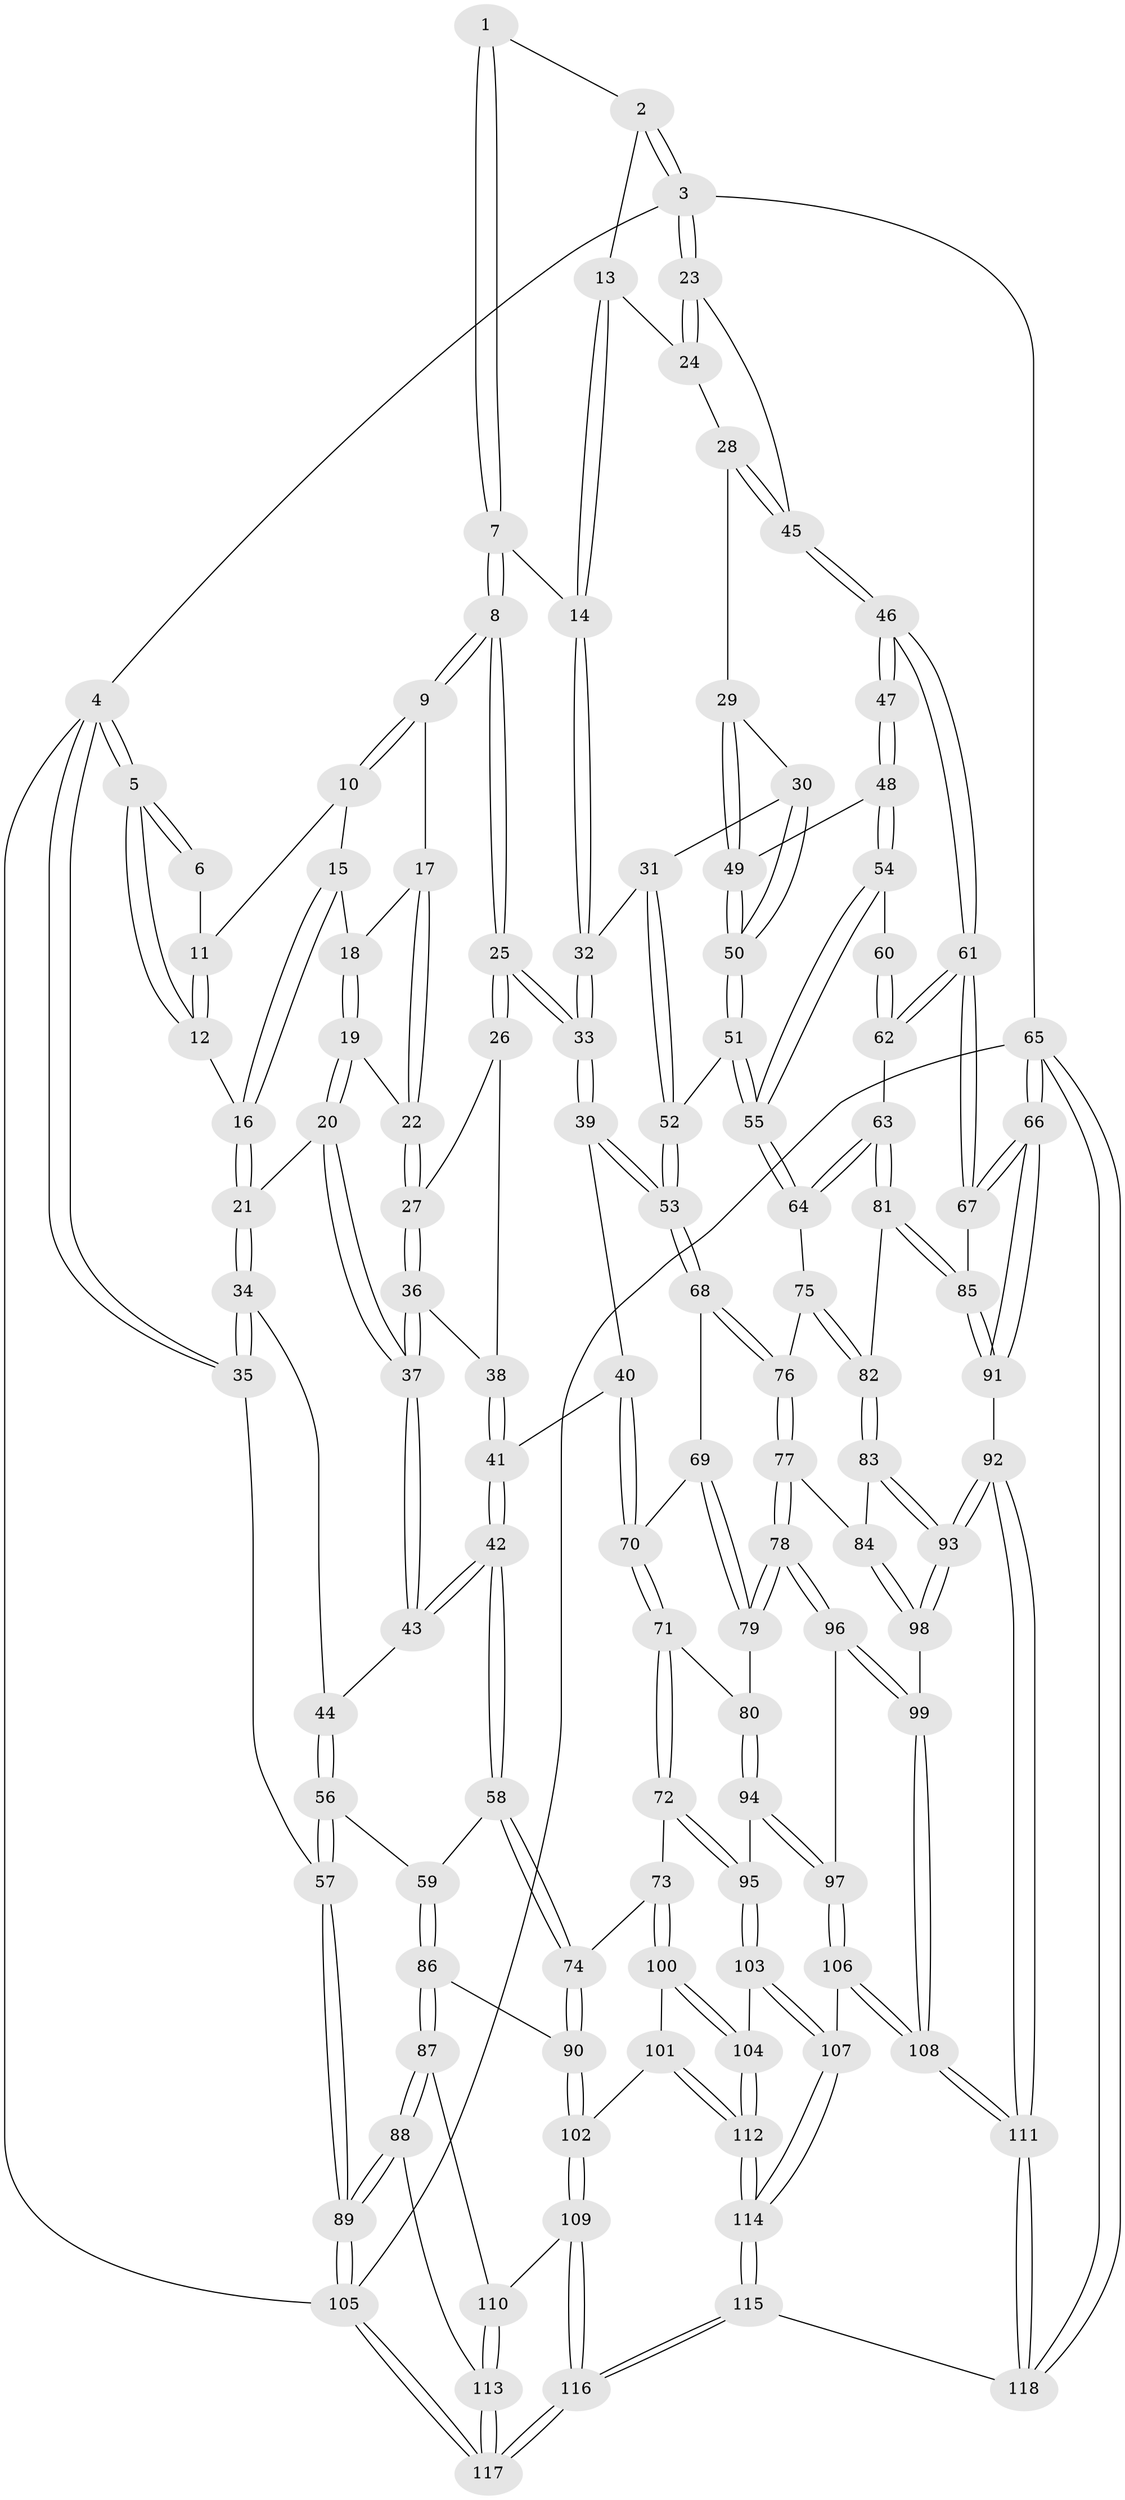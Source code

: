 // coarse degree distribution, {3: 0.08823529411764706, 4: 0.5, 6: 0.16176470588235295, 2: 0.014705882352941176, 5: 0.23529411764705882}
// Generated by graph-tools (version 1.1) at 2025/42/03/06/25 10:42:27]
// undirected, 118 vertices, 292 edges
graph export_dot {
graph [start="1"]
  node [color=gray90,style=filled];
  1 [pos="+0.49542925512943065+0"];
  2 [pos="+0.764511024599027+0"];
  3 [pos="+1+0"];
  4 [pos="+0+0"];
  5 [pos="+0+0"];
  6 [pos="+0.22533270934575372+0"];
  7 [pos="+0.4891868139129546+0.036872026300430225"];
  8 [pos="+0.4648094812579839+0.12894995607706497"];
  9 [pos="+0.3532871060633414+0.07796804475787061"];
  10 [pos="+0.23302738893938743+0"];
  11 [pos="+0.22667521881184083+0"];
  12 [pos="+0.09891954638542708+0.060526596472699166"];
  13 [pos="+0.7600999675940148+0"];
  14 [pos="+0.7196319535893808+0.05172937941197768"];
  15 [pos="+0.21529126712263613+0.041827703702609166"];
  16 [pos="+0.10121381775428134+0.10311268536847827"];
  17 [pos="+0.3318585878383073+0.08543604321637455"];
  18 [pos="+0.23158172685794462+0.08086497242929433"];
  19 [pos="+0.22831906013037065+0.12249166448494639"];
  20 [pos="+0.1432505294924481+0.18516437230610563"];
  21 [pos="+0.06959584078436085+0.1718332245962344"];
  22 [pos="+0.27272794558414204+0.15688613913938423"];
  23 [pos="+1+0"];
  24 [pos="+0.8451689191827212+0.07241671756651276"];
  25 [pos="+0.4796046185019073+0.1946260644509973"];
  26 [pos="+0.3336748816427191+0.1808691201674636"];
  27 [pos="+0.27539695562838745+0.16208065768555904"];
  28 [pos="+0.8910790900325756+0.21268919612646128"];
  29 [pos="+0.8876163968919843+0.2157562409337322"];
  30 [pos="+0.7046093806229375+0.22129086712773302"];
  31 [pos="+0.681931274509212+0.21196891575918236"];
  32 [pos="+0.6654979774376596+0.2028379542358918"];
  33 [pos="+0.5068785056689061+0.24872632308249712"];
  34 [pos="+0+0.21121136160584406"];
  35 [pos="+0+0.21988307616026886"];
  36 [pos="+0.24764598568499455+0.22718054841854926"];
  37 [pos="+0.2065219408633533+0.2445250248845382"];
  38 [pos="+0.27612065082204357+0.2370539896520064"];
  39 [pos="+0.4966543352634104+0.2791619278025107"];
  40 [pos="+0.43562985134926996+0.351678149256033"];
  41 [pos="+0.4339899935663457+0.352420951139017"];
  42 [pos="+0.36621978904725855+0.3986989346231322"];
  43 [pos="+0.207750600418277+0.3385644886880351"];
  44 [pos="+0.15558976625644583+0.36080717811429647"];
  45 [pos="+1+0.16602765026385885"];
  46 [pos="+1+0.3746992794064374"];
  47 [pos="+0.9923919273929999+0.39860953542667227"];
  48 [pos="+0.9244431839315268+0.3585284880756786"];
  49 [pos="+0.875938995384238+0.30615417483648844"];
  50 [pos="+0.7917882904293542+0.3820781971627346"];
  51 [pos="+0.7789427846524034+0.43756087959271905"];
  52 [pos="+0.7104939333860697+0.4440816763425627"];
  53 [pos="+0.689095931218431+0.44958344705553904"];
  54 [pos="+0.8434359494074504+0.43442817456225924"];
  55 [pos="+0.7922453171729842+0.4495843305345944"];
  56 [pos="+0.09155127905547776+0.507101635999596"];
  57 [pos="+0+0.524950782962751"];
  58 [pos="+0.29706682450619754+0.5572500603528645"];
  59 [pos="+0.16297105324120142+0.5472445225990828"];
  60 [pos="+0.9563083853378449+0.4279539482822401"];
  61 [pos="+1+0.5754162707493812"];
  62 [pos="+0.90779361004884+0.5381884724655964"];
  63 [pos="+0.8728070628185348+0.5516413383608045"];
  64 [pos="+0.813568374574249+0.49310459395853523"];
  65 [pos="+1+1"];
  66 [pos="+1+1"];
  67 [pos="+1+0.6125077978763703"];
  68 [pos="+0.65900502467595+0.5002544480734931"];
  69 [pos="+0.6486863923401186+0.5082044092868404"];
  70 [pos="+0.5389744047828755+0.5315908008366789"];
  71 [pos="+0.5162942698931337+0.6100153660180013"];
  72 [pos="+0.44083206278396103+0.6527156061574871"];
  73 [pos="+0.3762320662535595+0.6508301650481616"];
  74 [pos="+0.3257532151660445+0.6114844995843055"];
  75 [pos="+0.7406033154790188+0.5826031612262333"];
  76 [pos="+0.7272018614612256+0.5859806270174666"];
  77 [pos="+0.6831198863160445+0.6630330442580662"];
  78 [pos="+0.6641519039305849+0.6655723680601004"];
  79 [pos="+0.6482415567319922+0.6576122720351648"];
  80 [pos="+0.6030982530738551+0.6562832869579711"];
  81 [pos="+0.8644242691694606+0.6322116311819359"];
  82 [pos="+0.8314982923206987+0.6483017846685153"];
  83 [pos="+0.791576049240306+0.6855761717468821"];
  84 [pos="+0.7209832191073494+0.6781466511235938"];
  85 [pos="+0.9241171703965784+0.680172934349721"];
  86 [pos="+0.1274535004843813+0.7194341054633722"];
  87 [pos="+0+0.7295957167076095"];
  88 [pos="+0+0.712720251027023"];
  89 [pos="+0+0.7121475225860254"];
  90 [pos="+0.18636949765062352+0.7660872366405135"];
  91 [pos="+0.9090993885756028+0.8791922422720009"];
  92 [pos="+0.8364743455339396+0.8526875077780691"];
  93 [pos="+0.8058214452277881+0.823538344690159"];
  94 [pos="+0.577804668428131+0.7189222204003689"];
  95 [pos="+0.5008061618714774+0.7487455138808885"];
  96 [pos="+0.6590388714360547+0.7156473514791656"];
  97 [pos="+0.6049339865822774+0.7885710047511367"];
  98 [pos="+0.7244424262042611+0.8073295186279661"];
  99 [pos="+0.712777227704117+0.8080600872965792"];
  100 [pos="+0.35994182018986204+0.7749517015316616"];
  101 [pos="+0.2141729980166621+0.8246255417070355"];
  102 [pos="+0.19967698520433322+0.8230892868428606"];
  103 [pos="+0.5036378398777408+0.7640528672388296"];
  104 [pos="+0.4023663944422071+0.8524040175501064"];
  105 [pos="+0+1"];
  106 [pos="+0.5938206836384914+0.8438453860791598"];
  107 [pos="+0.5838892201787533+0.8452414028423005"];
  108 [pos="+0.6217839070726853+0.8546837076569788"];
  109 [pos="+0.1912436559554949+0.83525715145429"];
  110 [pos="+0.138551845180788+0.8550539424627562"];
  111 [pos="+0.6792647168020397+0.9585172284302526"];
  112 [pos="+0.4147418211044653+0.9663909875379758"];
  113 [pos="+0.09571702791469239+0.8978118397767455"];
  114 [pos="+0.4217568579599896+0.9843014980741931"];
  115 [pos="+0.4043972215822459+1"];
  116 [pos="+0.25448680591678424+1"];
  117 [pos="+0+1"];
  118 [pos="+0.6588104868127644+1"];
  1 -- 2;
  1 -- 7;
  1 -- 7;
  2 -- 3;
  2 -- 3;
  2 -- 13;
  3 -- 4;
  3 -- 23;
  3 -- 23;
  3 -- 65;
  4 -- 5;
  4 -- 5;
  4 -- 35;
  4 -- 35;
  4 -- 105;
  5 -- 6;
  5 -- 6;
  5 -- 12;
  5 -- 12;
  6 -- 11;
  7 -- 8;
  7 -- 8;
  7 -- 14;
  8 -- 9;
  8 -- 9;
  8 -- 25;
  8 -- 25;
  9 -- 10;
  9 -- 10;
  9 -- 17;
  10 -- 11;
  10 -- 15;
  11 -- 12;
  11 -- 12;
  12 -- 16;
  13 -- 14;
  13 -- 14;
  13 -- 24;
  14 -- 32;
  14 -- 32;
  15 -- 16;
  15 -- 16;
  15 -- 18;
  16 -- 21;
  16 -- 21;
  17 -- 18;
  17 -- 22;
  17 -- 22;
  18 -- 19;
  18 -- 19;
  19 -- 20;
  19 -- 20;
  19 -- 22;
  20 -- 21;
  20 -- 37;
  20 -- 37;
  21 -- 34;
  21 -- 34;
  22 -- 27;
  22 -- 27;
  23 -- 24;
  23 -- 24;
  23 -- 45;
  24 -- 28;
  25 -- 26;
  25 -- 26;
  25 -- 33;
  25 -- 33;
  26 -- 27;
  26 -- 38;
  27 -- 36;
  27 -- 36;
  28 -- 29;
  28 -- 45;
  28 -- 45;
  29 -- 30;
  29 -- 49;
  29 -- 49;
  30 -- 31;
  30 -- 50;
  30 -- 50;
  31 -- 32;
  31 -- 52;
  31 -- 52;
  32 -- 33;
  32 -- 33;
  33 -- 39;
  33 -- 39;
  34 -- 35;
  34 -- 35;
  34 -- 44;
  35 -- 57;
  36 -- 37;
  36 -- 37;
  36 -- 38;
  37 -- 43;
  37 -- 43;
  38 -- 41;
  38 -- 41;
  39 -- 40;
  39 -- 53;
  39 -- 53;
  40 -- 41;
  40 -- 70;
  40 -- 70;
  41 -- 42;
  41 -- 42;
  42 -- 43;
  42 -- 43;
  42 -- 58;
  42 -- 58;
  43 -- 44;
  44 -- 56;
  44 -- 56;
  45 -- 46;
  45 -- 46;
  46 -- 47;
  46 -- 47;
  46 -- 61;
  46 -- 61;
  47 -- 48;
  47 -- 48;
  48 -- 49;
  48 -- 54;
  48 -- 54;
  49 -- 50;
  49 -- 50;
  50 -- 51;
  50 -- 51;
  51 -- 52;
  51 -- 55;
  51 -- 55;
  52 -- 53;
  52 -- 53;
  53 -- 68;
  53 -- 68;
  54 -- 55;
  54 -- 55;
  54 -- 60;
  55 -- 64;
  55 -- 64;
  56 -- 57;
  56 -- 57;
  56 -- 59;
  57 -- 89;
  57 -- 89;
  58 -- 59;
  58 -- 74;
  58 -- 74;
  59 -- 86;
  59 -- 86;
  60 -- 62;
  60 -- 62;
  61 -- 62;
  61 -- 62;
  61 -- 67;
  61 -- 67;
  62 -- 63;
  63 -- 64;
  63 -- 64;
  63 -- 81;
  63 -- 81;
  64 -- 75;
  65 -- 66;
  65 -- 66;
  65 -- 118;
  65 -- 118;
  65 -- 105;
  66 -- 67;
  66 -- 67;
  66 -- 91;
  66 -- 91;
  67 -- 85;
  68 -- 69;
  68 -- 76;
  68 -- 76;
  69 -- 70;
  69 -- 79;
  69 -- 79;
  70 -- 71;
  70 -- 71;
  71 -- 72;
  71 -- 72;
  71 -- 80;
  72 -- 73;
  72 -- 95;
  72 -- 95;
  73 -- 74;
  73 -- 100;
  73 -- 100;
  74 -- 90;
  74 -- 90;
  75 -- 76;
  75 -- 82;
  75 -- 82;
  76 -- 77;
  76 -- 77;
  77 -- 78;
  77 -- 78;
  77 -- 84;
  78 -- 79;
  78 -- 79;
  78 -- 96;
  78 -- 96;
  79 -- 80;
  80 -- 94;
  80 -- 94;
  81 -- 82;
  81 -- 85;
  81 -- 85;
  82 -- 83;
  82 -- 83;
  83 -- 84;
  83 -- 93;
  83 -- 93;
  84 -- 98;
  84 -- 98;
  85 -- 91;
  85 -- 91;
  86 -- 87;
  86 -- 87;
  86 -- 90;
  87 -- 88;
  87 -- 88;
  87 -- 110;
  88 -- 89;
  88 -- 89;
  88 -- 113;
  89 -- 105;
  89 -- 105;
  90 -- 102;
  90 -- 102;
  91 -- 92;
  92 -- 93;
  92 -- 93;
  92 -- 111;
  92 -- 111;
  93 -- 98;
  93 -- 98;
  94 -- 95;
  94 -- 97;
  94 -- 97;
  95 -- 103;
  95 -- 103;
  96 -- 97;
  96 -- 99;
  96 -- 99;
  97 -- 106;
  97 -- 106;
  98 -- 99;
  99 -- 108;
  99 -- 108;
  100 -- 101;
  100 -- 104;
  100 -- 104;
  101 -- 102;
  101 -- 112;
  101 -- 112;
  102 -- 109;
  102 -- 109;
  103 -- 104;
  103 -- 107;
  103 -- 107;
  104 -- 112;
  104 -- 112;
  105 -- 117;
  105 -- 117;
  106 -- 107;
  106 -- 108;
  106 -- 108;
  107 -- 114;
  107 -- 114;
  108 -- 111;
  108 -- 111;
  109 -- 110;
  109 -- 116;
  109 -- 116;
  110 -- 113;
  110 -- 113;
  111 -- 118;
  111 -- 118;
  112 -- 114;
  112 -- 114;
  113 -- 117;
  113 -- 117;
  114 -- 115;
  114 -- 115;
  115 -- 116;
  115 -- 116;
  115 -- 118;
  116 -- 117;
  116 -- 117;
}
